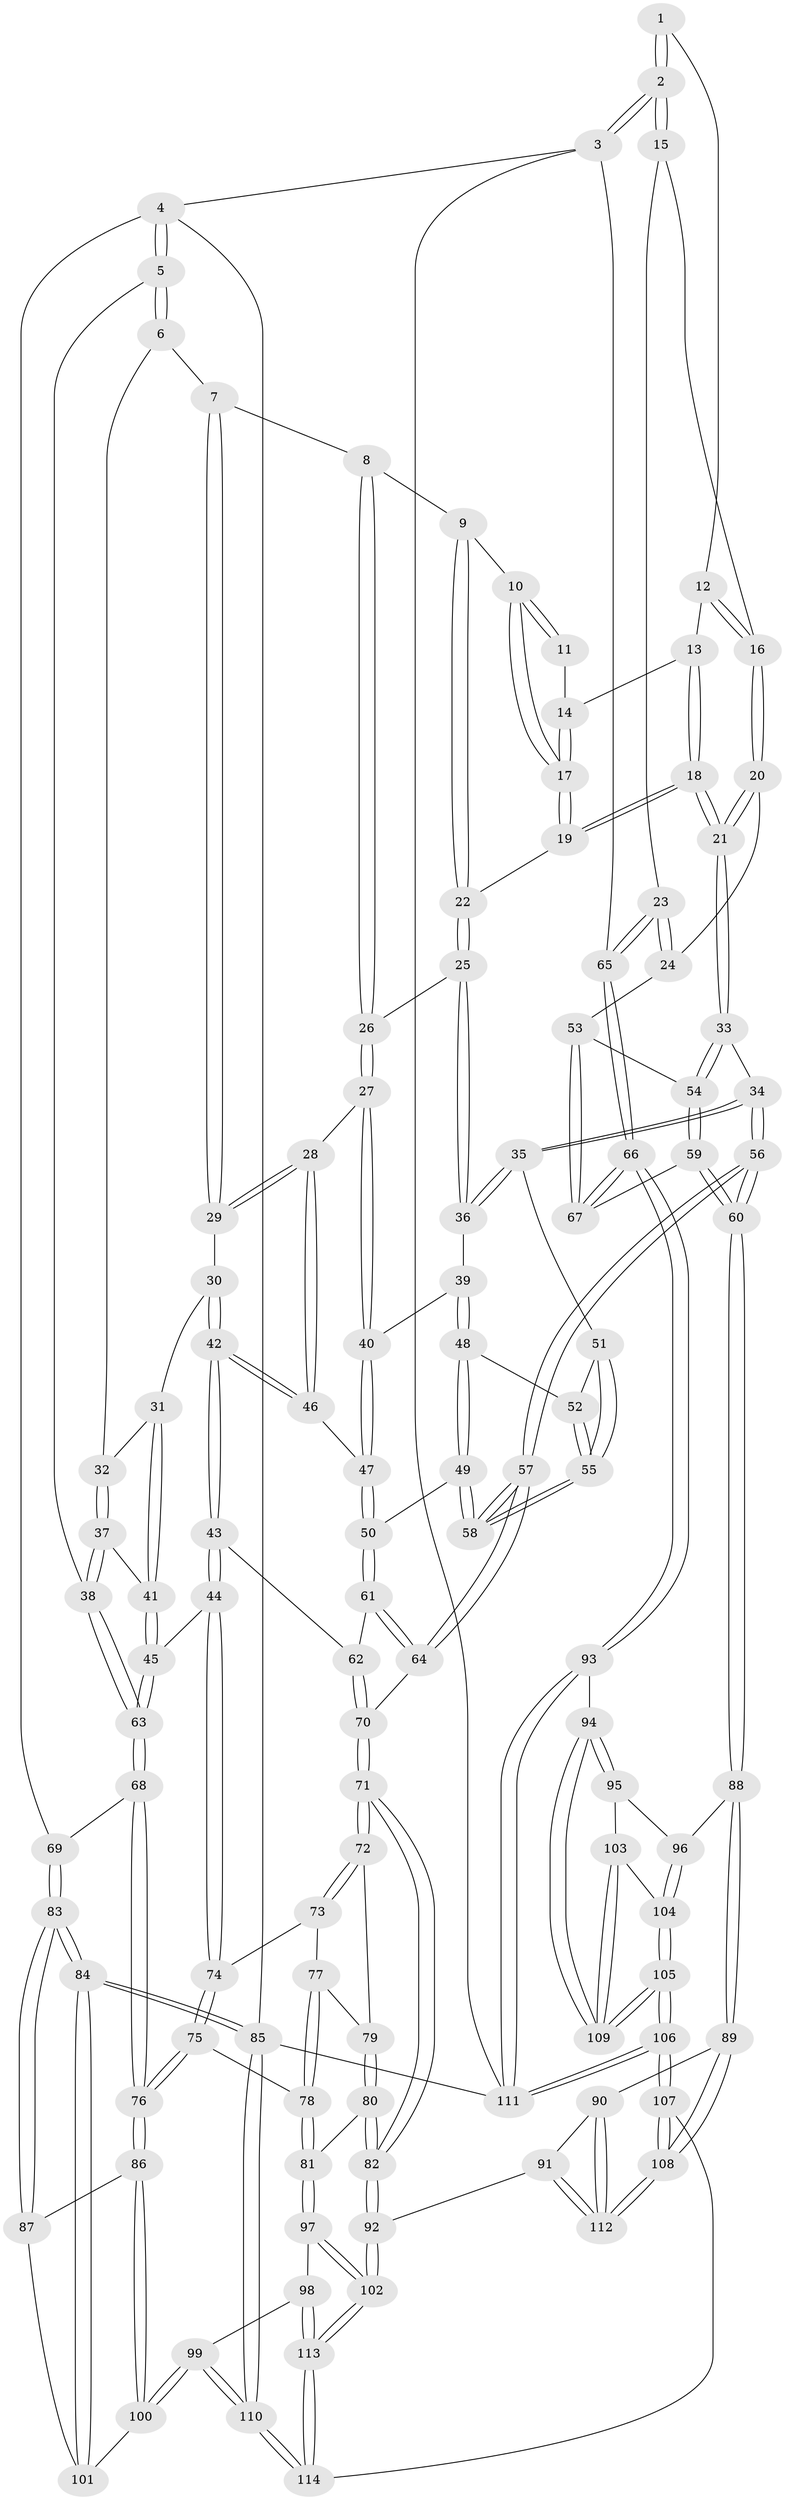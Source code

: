 // Generated by graph-tools (version 1.1) at 2025/27/03/09/25 03:27:05]
// undirected, 114 vertices, 282 edges
graph export_dot {
graph [start="1"]
  node [color=gray90,style=filled];
  1 [pos="+0.8479549187647671+0"];
  2 [pos="+1+0"];
  3 [pos="+1+0"];
  4 [pos="+0+0"];
  5 [pos="+0+0"];
  6 [pos="+0.0839427525365363+0"];
  7 [pos="+0.13612157358841773+0"];
  8 [pos="+0.37905459452069895+0"];
  9 [pos="+0.502165270630212+0"];
  10 [pos="+0.538897692881796+0"];
  11 [pos="+0.5897108765645797+0"];
  12 [pos="+0.8359561098323036+0.09476272347451614"];
  13 [pos="+0.7582337558470527+0.10715169014761278"];
  14 [pos="+0.7424531927120982+0.09825494938302004"];
  15 [pos="+0.8939839113384891+0.12028031415539416"];
  16 [pos="+0.879429892628985+0.12721259625679965"];
  17 [pos="+0.6819567961573798+0.17727500956126016"];
  18 [pos="+0.7948533378387321+0.29110812233138184"];
  19 [pos="+0.6660738530842513+0.25106310651358965"];
  20 [pos="+0.8513893224902163+0.2919405833865812"];
  21 [pos="+0.8134977533817841+0.3038294714673309"];
  22 [pos="+0.6358791136977117+0.2545908376955895"];
  23 [pos="+1+0.2721373288834898"];
  24 [pos="+0.9405067153269199+0.30583094967512786"];
  25 [pos="+0.6295730604060547+0.25858924164506564"];
  26 [pos="+0.5132962242297373+0.26973727065642433"];
  27 [pos="+0.493677005494085+0.29593139795356305"];
  28 [pos="+0.4819217343778514+0.300795534972946"];
  29 [pos="+0.38896658124652594+0.30004217622261076"];
  30 [pos="+0.3721805396287393+0.32458338730894815"];
  31 [pos="+0.30563350327722777+0.3336713291415487"];
  32 [pos="+0.23451420802154277+0.2835385576009539"];
  33 [pos="+0.7922725135967675+0.3671643554978955"];
  34 [pos="+0.6700279260014433+0.41214784737922366"];
  35 [pos="+0.6367236074667293+0.3995697950423564"];
  36 [pos="+0.6190495676504801+0.3820870731976518"];
  37 [pos="+0.21923890443555588+0.39840397768408986"];
  38 [pos="+0.13257854216691198+0.42553018386833785"];
  39 [pos="+0.5924037143302575+0.38803205519771533"];
  40 [pos="+0.512725352425839+0.3339006140005115"];
  41 [pos="+0.2817688680698431+0.4288855622948653"];
  42 [pos="+0.37287978686311407+0.4476422761740932"];
  43 [pos="+0.35170447744313266+0.4810318790709156"];
  44 [pos="+0.3405310948145778+0.4886428969924939"];
  45 [pos="+0.33326884557452896+0.48433227363635106"];
  46 [pos="+0.44148258153388087+0.41313690195091024"];
  47 [pos="+0.5220654523563447+0.4394941130414958"];
  48 [pos="+0.5530001688892824+0.42651905325718875"];
  49 [pos="+0.527367990785274+0.4428719356018003"];
  50 [pos="+0.5246817483371612+0.44253816946002006"];
  51 [pos="+0.6243894053878989+0.4217229159126033"];
  52 [pos="+0.5920686363096951+0.4406082024762827"];
  53 [pos="+0.9355582088975736+0.46318471281608364"];
  54 [pos="+0.8006120365026224+0.43543366663884586"];
  55 [pos="+0.6056765081471251+0.4813870585495458"];
  56 [pos="+0.6638962246582174+0.6251380029513492"];
  57 [pos="+0.6553404936781092+0.6228169590862168"];
  58 [pos="+0.6012080539090526+0.5149895581178027"];
  59 [pos="+0.7810110957742196+0.6088762859566927"];
  60 [pos="+0.7204043353909104+0.6544361808043706"];
  61 [pos="+0.494413315449768+0.48790502337990216"];
  62 [pos="+0.45916515032140526+0.503093545344957"];
  63 [pos="+0.10052880131414398+0.5168171754044887"];
  64 [pos="+0.5953373174715372+0.6265729380816291"];
  65 [pos="+1+0.26779170656248164"];
  66 [pos="+1+0.6431534336786039"];
  67 [pos="+0.9976922010988887+0.5926268430328857"];
  68 [pos="+0.10021231471672969+0.5172808434790668"];
  69 [pos="+0+0.48862665464505994"];
  70 [pos="+0.5098525044480569+0.6465282947611689"];
  71 [pos="+0.478594107639386+0.6618749705403798"];
  72 [pos="+0.42285212263157956+0.6341622590212466"];
  73 [pos="+0.3734352305242937+0.5919879342291196"];
  74 [pos="+0.3371543433857704+0.5376271692250173"];
  75 [pos="+0.16081856808248957+0.660876319688824"];
  76 [pos="+0.15800834114412396+0.6605244622491967"];
  77 [pos="+0.3064193883503742+0.677983561476144"];
  78 [pos="+0.19810086388610412+0.6868748593692594"];
  79 [pos="+0.33818114073734534+0.701730312607484"];
  80 [pos="+0.34281313549763587+0.7377259744519578"];
  81 [pos="+0.26865286012542133+0.779709408903344"];
  82 [pos="+0.44843279331405883+0.7685013055551531"];
  83 [pos="+0+0.7092056500527641"];
  84 [pos="+0+1"];
  85 [pos="+0+1"];
  86 [pos="+0.148092024081893+0.6698295168062728"];
  87 [pos="+0+0.7089451875702265"];
  88 [pos="+0.7240204317679397+0.6934275817891596"];
  89 [pos="+0.6862452205460912+0.7614542625171302"];
  90 [pos="+0.5968583482041522+0.8276908988910079"];
  91 [pos="+0.565086211906675+0.8457258774532342"];
  92 [pos="+0.4610307924368898+0.8863658974981108"];
  93 [pos="+1+0.7163988783842759"];
  94 [pos="+1+0.8001907037041455"];
  95 [pos="+0.9291263761767214+0.795448195888335"];
  96 [pos="+0.7701176525320331+0.7375397587148826"];
  97 [pos="+0.27322162757598883+0.8099915209931584"];
  98 [pos="+0.1774382172341782+0.8760763825536486"];
  99 [pos="+0.17016809616695353+0.8759119859975002"];
  100 [pos="+0.12173519274637999+0.8241796075936624"];
  101 [pos="+0.06694079539362563+0.8399091141725727"];
  102 [pos="+0.4294487471208846+0.9453113479007307"];
  103 [pos="+0.8738411973507849+0.8615739024252457"];
  104 [pos="+0.805683529445572+0.8327064205224134"];
  105 [pos="+0.8104348620418537+1"];
  106 [pos="+0.7942386341246971+1"];
  107 [pos="+0.7856362046607855+1"];
  108 [pos="+0.732249562275736+1"];
  109 [pos="+0.8931364192170603+0.9682895239800065"];
  110 [pos="+0+1"];
  111 [pos="+1+1"];
  112 [pos="+0.7248214140399669+1"];
  113 [pos="+0.41403738204538293+1"];
  114 [pos="+0.41679021424625856+1"];
  1 -- 2;
  1 -- 2;
  1 -- 12;
  2 -- 3;
  2 -- 3;
  2 -- 15;
  2 -- 15;
  3 -- 4;
  3 -- 65;
  3 -- 111;
  4 -- 5;
  4 -- 5;
  4 -- 69;
  4 -- 85;
  5 -- 6;
  5 -- 6;
  5 -- 38;
  6 -- 7;
  6 -- 32;
  7 -- 8;
  7 -- 29;
  7 -- 29;
  8 -- 9;
  8 -- 26;
  8 -- 26;
  9 -- 10;
  9 -- 22;
  9 -- 22;
  10 -- 11;
  10 -- 11;
  10 -- 17;
  10 -- 17;
  11 -- 14;
  12 -- 13;
  12 -- 16;
  12 -- 16;
  13 -- 14;
  13 -- 18;
  13 -- 18;
  14 -- 17;
  14 -- 17;
  15 -- 16;
  15 -- 23;
  16 -- 20;
  16 -- 20;
  17 -- 19;
  17 -- 19;
  18 -- 19;
  18 -- 19;
  18 -- 21;
  18 -- 21;
  19 -- 22;
  20 -- 21;
  20 -- 21;
  20 -- 24;
  21 -- 33;
  21 -- 33;
  22 -- 25;
  22 -- 25;
  23 -- 24;
  23 -- 24;
  23 -- 65;
  23 -- 65;
  24 -- 53;
  25 -- 26;
  25 -- 36;
  25 -- 36;
  26 -- 27;
  26 -- 27;
  27 -- 28;
  27 -- 40;
  27 -- 40;
  28 -- 29;
  28 -- 29;
  28 -- 46;
  28 -- 46;
  29 -- 30;
  30 -- 31;
  30 -- 42;
  30 -- 42;
  31 -- 32;
  31 -- 41;
  31 -- 41;
  32 -- 37;
  32 -- 37;
  33 -- 34;
  33 -- 54;
  33 -- 54;
  34 -- 35;
  34 -- 35;
  34 -- 56;
  34 -- 56;
  35 -- 36;
  35 -- 36;
  35 -- 51;
  36 -- 39;
  37 -- 38;
  37 -- 38;
  37 -- 41;
  38 -- 63;
  38 -- 63;
  39 -- 40;
  39 -- 48;
  39 -- 48;
  40 -- 47;
  40 -- 47;
  41 -- 45;
  41 -- 45;
  42 -- 43;
  42 -- 43;
  42 -- 46;
  42 -- 46;
  43 -- 44;
  43 -- 44;
  43 -- 62;
  44 -- 45;
  44 -- 74;
  44 -- 74;
  45 -- 63;
  45 -- 63;
  46 -- 47;
  47 -- 50;
  47 -- 50;
  48 -- 49;
  48 -- 49;
  48 -- 52;
  49 -- 50;
  49 -- 58;
  49 -- 58;
  50 -- 61;
  50 -- 61;
  51 -- 52;
  51 -- 55;
  51 -- 55;
  52 -- 55;
  52 -- 55;
  53 -- 54;
  53 -- 67;
  53 -- 67;
  54 -- 59;
  54 -- 59;
  55 -- 58;
  55 -- 58;
  56 -- 57;
  56 -- 57;
  56 -- 60;
  56 -- 60;
  57 -- 58;
  57 -- 58;
  57 -- 64;
  57 -- 64;
  59 -- 60;
  59 -- 60;
  59 -- 67;
  60 -- 88;
  60 -- 88;
  61 -- 62;
  61 -- 64;
  61 -- 64;
  62 -- 70;
  62 -- 70;
  63 -- 68;
  63 -- 68;
  64 -- 70;
  65 -- 66;
  65 -- 66;
  66 -- 67;
  66 -- 67;
  66 -- 93;
  66 -- 93;
  68 -- 69;
  68 -- 76;
  68 -- 76;
  69 -- 83;
  69 -- 83;
  70 -- 71;
  70 -- 71;
  71 -- 72;
  71 -- 72;
  71 -- 82;
  71 -- 82;
  72 -- 73;
  72 -- 73;
  72 -- 79;
  73 -- 74;
  73 -- 77;
  74 -- 75;
  74 -- 75;
  75 -- 76;
  75 -- 76;
  75 -- 78;
  76 -- 86;
  76 -- 86;
  77 -- 78;
  77 -- 78;
  77 -- 79;
  78 -- 81;
  78 -- 81;
  79 -- 80;
  79 -- 80;
  80 -- 81;
  80 -- 82;
  80 -- 82;
  81 -- 97;
  81 -- 97;
  82 -- 92;
  82 -- 92;
  83 -- 84;
  83 -- 84;
  83 -- 87;
  83 -- 87;
  84 -- 85;
  84 -- 85;
  84 -- 101;
  84 -- 101;
  85 -- 110;
  85 -- 110;
  85 -- 111;
  86 -- 87;
  86 -- 100;
  86 -- 100;
  87 -- 101;
  88 -- 89;
  88 -- 89;
  88 -- 96;
  89 -- 90;
  89 -- 108;
  89 -- 108;
  90 -- 91;
  90 -- 112;
  90 -- 112;
  91 -- 92;
  91 -- 112;
  91 -- 112;
  92 -- 102;
  92 -- 102;
  93 -- 94;
  93 -- 111;
  93 -- 111;
  94 -- 95;
  94 -- 95;
  94 -- 109;
  94 -- 109;
  95 -- 96;
  95 -- 103;
  96 -- 104;
  96 -- 104;
  97 -- 98;
  97 -- 102;
  97 -- 102;
  98 -- 99;
  98 -- 113;
  98 -- 113;
  99 -- 100;
  99 -- 100;
  99 -- 110;
  99 -- 110;
  100 -- 101;
  102 -- 113;
  102 -- 113;
  103 -- 104;
  103 -- 109;
  103 -- 109;
  104 -- 105;
  104 -- 105;
  105 -- 106;
  105 -- 106;
  105 -- 109;
  105 -- 109;
  106 -- 107;
  106 -- 107;
  106 -- 111;
  106 -- 111;
  107 -- 108;
  107 -- 108;
  107 -- 114;
  108 -- 112;
  108 -- 112;
  110 -- 114;
  110 -- 114;
  113 -- 114;
  113 -- 114;
}
